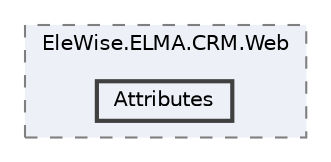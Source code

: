 digraph "Web/Modules/EleWise.ELMA.CRM.Web/Attributes"
{
 // LATEX_PDF_SIZE
  bgcolor="transparent";
  edge [fontname=Helvetica,fontsize=10,labelfontname=Helvetica,labelfontsize=10];
  node [fontname=Helvetica,fontsize=10,shape=box,height=0.2,width=0.4];
  compound=true
  subgraph clusterdir_4fb32d53c93fcd68829c576cb877833d {
    graph [ bgcolor="#edf0f7", pencolor="grey50", label="EleWise.ELMA.CRM.Web", fontname=Helvetica,fontsize=10 style="filled,dashed", URL="dir_4fb32d53c93fcd68829c576cb877833d.html",tooltip=""]
  dir_1a3994af6f1549895db8328e9f8e0c51 [label="Attributes", fillcolor="#edf0f7", color="grey25", style="filled,bold", URL="dir_1a3994af6f1549895db8328e9f8e0c51.html",tooltip=""];
  }
}
